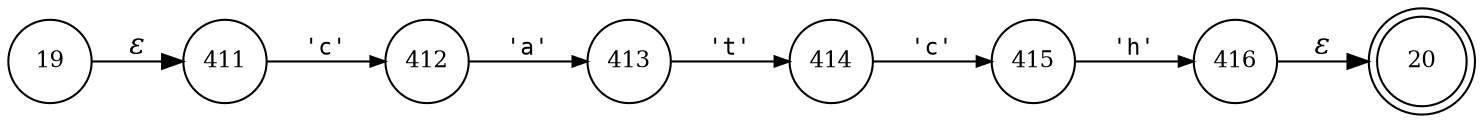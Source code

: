 digraph ATN {
rankdir=LR;
s20[fontsize=11, label="20", shape=doublecircle, fixedsize=true, width=.6];
s416[fontsize=11,label="416", shape=circle, fixedsize=true, width=.55, peripheries=1];
s19[fontsize=11,label="19", shape=circle, fixedsize=true, width=.55, peripheries=1];
s411[fontsize=11,label="411", shape=circle, fixedsize=true, width=.55, peripheries=1];
s412[fontsize=11,label="412", shape=circle, fixedsize=true, width=.55, peripheries=1];
s413[fontsize=11,label="413", shape=circle, fixedsize=true, width=.55, peripheries=1];
s414[fontsize=11,label="414", shape=circle, fixedsize=true, width=.55, peripheries=1];
s415[fontsize=11,label="415", shape=circle, fixedsize=true, width=.55, peripheries=1];
s19 -> s411 [fontname="Times-Italic", label="&epsilon;"];
s411 -> s412 [fontsize=11, fontname="Courier", arrowsize=.7, label = "'c'", arrowhead = normal];
s412 -> s413 [fontsize=11, fontname="Courier", arrowsize=.7, label = "'a'", arrowhead = normal];
s413 -> s414 [fontsize=11, fontname="Courier", arrowsize=.7, label = "'t'", arrowhead = normal];
s414 -> s415 [fontsize=11, fontname="Courier", arrowsize=.7, label = "'c'", arrowhead = normal];
s415 -> s416 [fontsize=11, fontname="Courier", arrowsize=.7, label = "'h'", arrowhead = normal];
s416 -> s20 [fontname="Times-Italic", label="&epsilon;"];
}